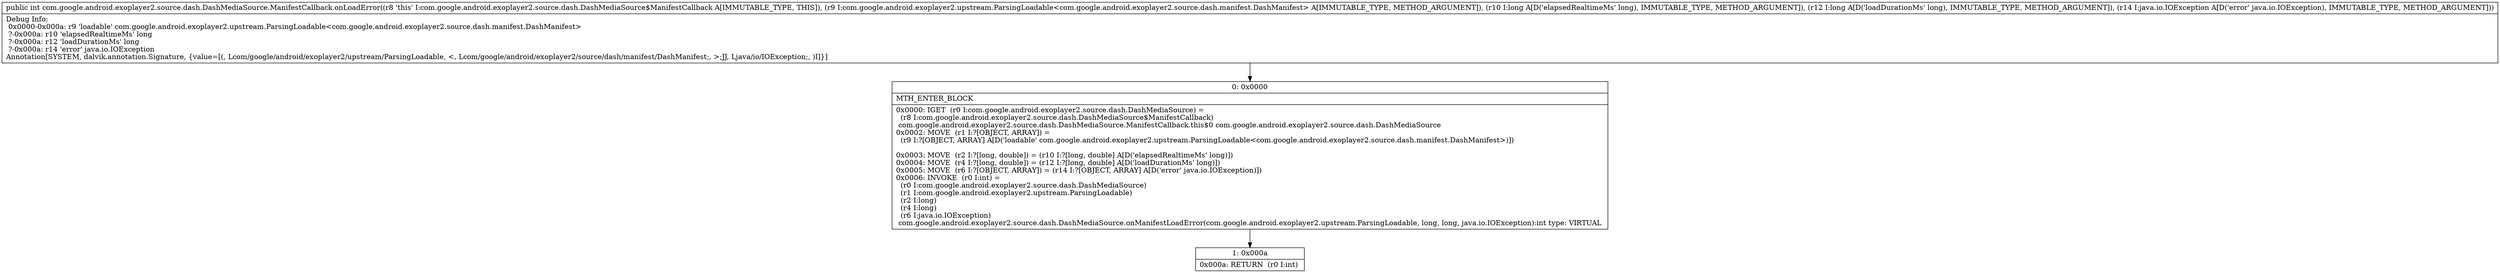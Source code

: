 digraph "CFG forcom.google.android.exoplayer2.source.dash.DashMediaSource.ManifestCallback.onLoadError(Lcom\/google\/android\/exoplayer2\/upstream\/ParsingLoadable;JJLjava\/io\/IOException;)I" {
Node_0 [shape=record,label="{0\:\ 0x0000|MTH_ENTER_BLOCK\l|0x0000: IGET  (r0 I:com.google.android.exoplayer2.source.dash.DashMediaSource) = \l  (r8 I:com.google.android.exoplayer2.source.dash.DashMediaSource$ManifestCallback)\l com.google.android.exoplayer2.source.dash.DashMediaSource.ManifestCallback.this$0 com.google.android.exoplayer2.source.dash.DashMediaSource \l0x0002: MOVE  (r1 I:?[OBJECT, ARRAY]) = \l  (r9 I:?[OBJECT, ARRAY] A[D('loadable' com.google.android.exoplayer2.upstream.ParsingLoadable\<com.google.android.exoplayer2.source.dash.manifest.DashManifest\>)])\l \l0x0003: MOVE  (r2 I:?[long, double]) = (r10 I:?[long, double] A[D('elapsedRealtimeMs' long)]) \l0x0004: MOVE  (r4 I:?[long, double]) = (r12 I:?[long, double] A[D('loadDurationMs' long)]) \l0x0005: MOVE  (r6 I:?[OBJECT, ARRAY]) = (r14 I:?[OBJECT, ARRAY] A[D('error' java.io.IOException)]) \l0x0006: INVOKE  (r0 I:int) = \l  (r0 I:com.google.android.exoplayer2.source.dash.DashMediaSource)\l  (r1 I:com.google.android.exoplayer2.upstream.ParsingLoadable)\l  (r2 I:long)\l  (r4 I:long)\l  (r6 I:java.io.IOException)\l com.google.android.exoplayer2.source.dash.DashMediaSource.onManifestLoadError(com.google.android.exoplayer2.upstream.ParsingLoadable, long, long, java.io.IOException):int type: VIRTUAL \l}"];
Node_1 [shape=record,label="{1\:\ 0x000a|0x000a: RETURN  (r0 I:int) \l}"];
MethodNode[shape=record,label="{public int com.google.android.exoplayer2.source.dash.DashMediaSource.ManifestCallback.onLoadError((r8 'this' I:com.google.android.exoplayer2.source.dash.DashMediaSource$ManifestCallback A[IMMUTABLE_TYPE, THIS]), (r9 I:com.google.android.exoplayer2.upstream.ParsingLoadable\<com.google.android.exoplayer2.source.dash.manifest.DashManifest\> A[IMMUTABLE_TYPE, METHOD_ARGUMENT]), (r10 I:long A[D('elapsedRealtimeMs' long), IMMUTABLE_TYPE, METHOD_ARGUMENT]), (r12 I:long A[D('loadDurationMs' long), IMMUTABLE_TYPE, METHOD_ARGUMENT]), (r14 I:java.io.IOException A[D('error' java.io.IOException), IMMUTABLE_TYPE, METHOD_ARGUMENT]))  | Debug Info:\l  0x0000\-0x000a: r9 'loadable' com.google.android.exoplayer2.upstream.ParsingLoadable\<com.google.android.exoplayer2.source.dash.manifest.DashManifest\>\l  ?\-0x000a: r10 'elapsedRealtimeMs' long\l  ?\-0x000a: r12 'loadDurationMs' long\l  ?\-0x000a: r14 'error' java.io.IOException\lAnnotation[SYSTEM, dalvik.annotation.Signature, \{value=[(, Lcom\/google\/android\/exoplayer2\/upstream\/ParsingLoadable, \<, Lcom\/google\/android\/exoplayer2\/source\/dash\/manifest\/DashManifest;, \>;JJ, Ljava\/io\/IOException;, )I]\}]\l}"];
MethodNode -> Node_0;
Node_0 -> Node_1;
}

